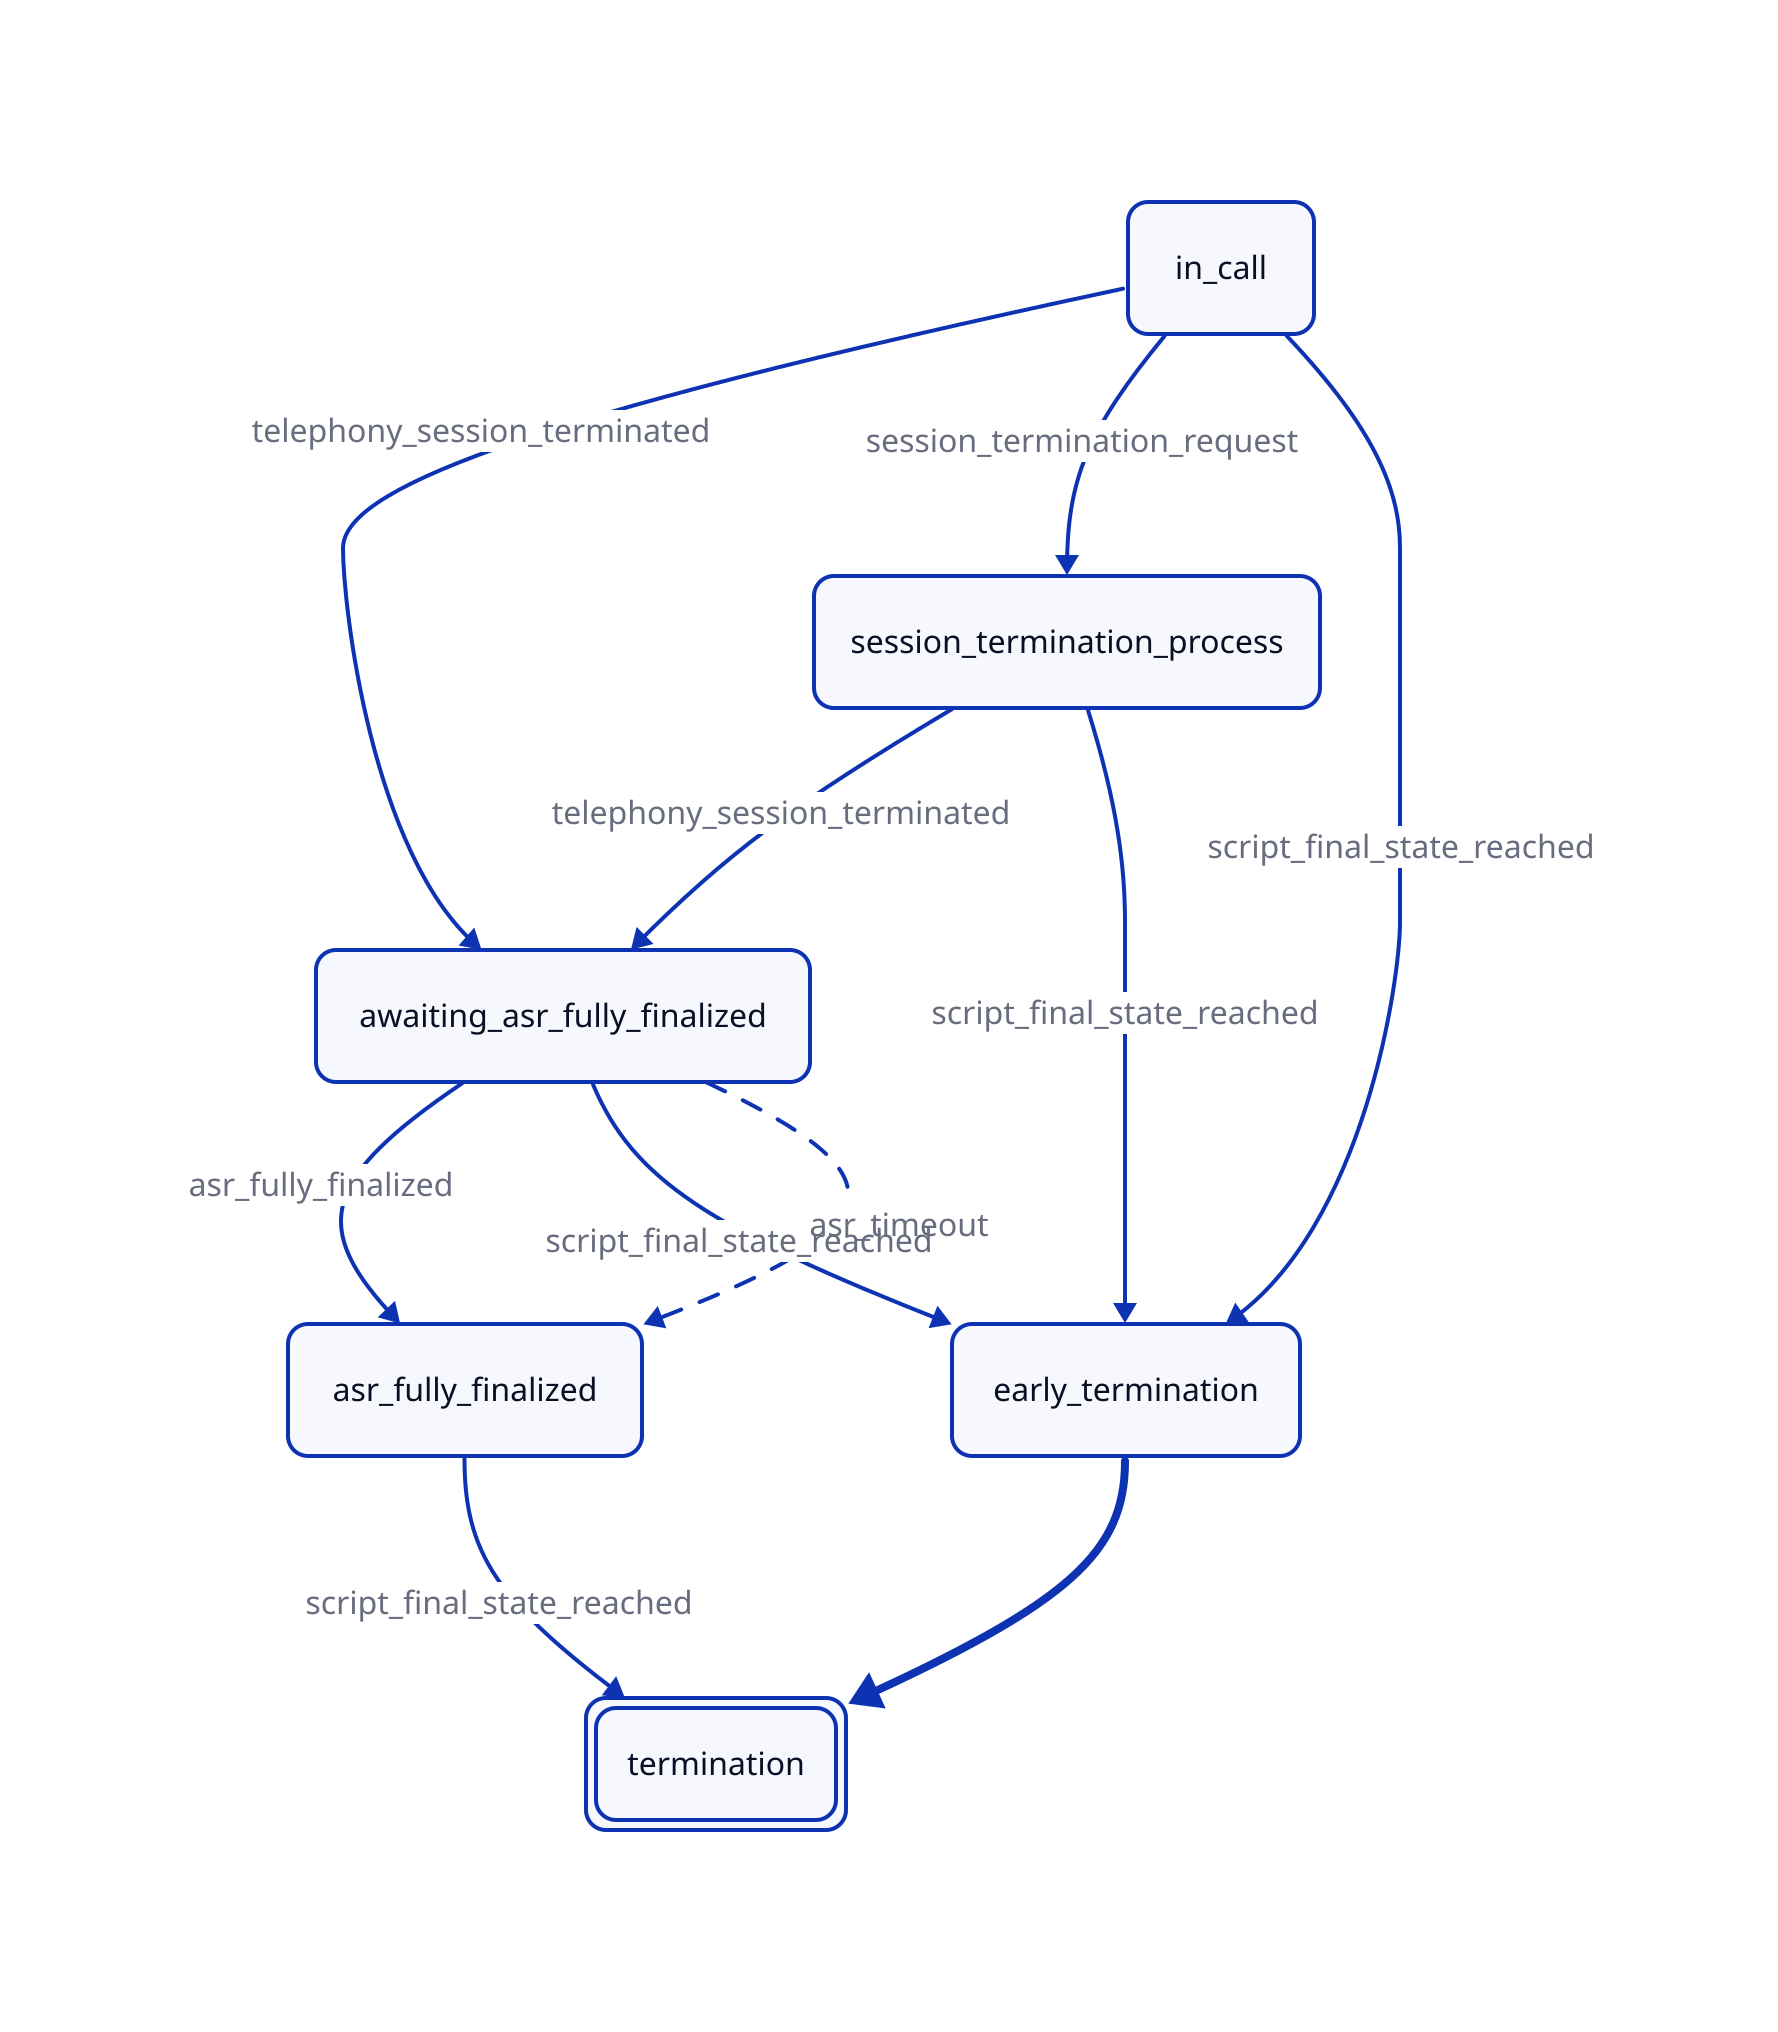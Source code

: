 classes: {
    state: {
        shape: rectangle
        style.border-radius: 10
    }
    event: {
    }
    timer: {
        style.stroke-dash: 5
    }
    no-change: {
        style.stroke-dash: 1
    }
    next: {
        style.stroke-width: 4
    }
}

in_call: {
    class: state
}
session_termination_process: {
    class: state
}
awaiting_asr_fully_finalized: {
    class: state
}
asr_fully_finalized: {
    class: state
}
early_termination: {
    class: state
}
termination: {
    class: state
    style.double-border: true
}
in_call -> awaiting_asr_fully_finalized {
    class: event
    label: telephony_session_terminated
}
in_call -> session_termination_process {
    class: event
    label: session_termination_request
}
in_call -> early_termination {
    class: event
    label: script_final_state_reached
}
session_termination_process -> awaiting_asr_fully_finalized {
    class: event
    label: telephony_session_terminated
}
session_termination_process -> early_termination {
    class: event
    label: script_final_state_reached
}
awaiting_asr_fully_finalized -> asr_fully_finalized {
    class: event
    label: asr_fully_finalized
}
awaiting_asr_fully_finalized -> early_termination {
    class: event
    label: script_final_state_reached
}
awaiting_asr_fully_finalized -> asr_fully_finalized {
    class: timer
    label: asr_timeout
}
asr_fully_finalized -> termination {
    class: event
    label: script_final_state_reached
}
early_termination -> termination {
    class: next
}
